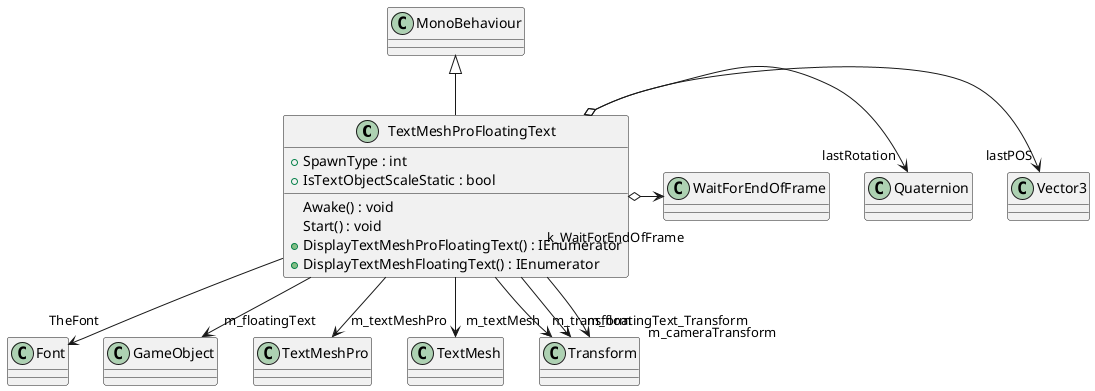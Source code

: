 @startuml
class TextMeshProFloatingText {
    + SpawnType : int
    + IsTextObjectScaleStatic : bool
    Awake() : void
    Start() : void
    + DisplayTextMeshProFloatingText() : IEnumerator
    + DisplayTextMeshFloatingText() : IEnumerator
}
MonoBehaviour <|-- TextMeshProFloatingText
TextMeshProFloatingText --> "TheFont" Font
TextMeshProFloatingText --> "m_floatingText" GameObject
TextMeshProFloatingText --> "m_textMeshPro" TextMeshPro
TextMeshProFloatingText --> "m_textMesh" TextMesh
TextMeshProFloatingText --> "m_transform" Transform
TextMeshProFloatingText --> "m_floatingText_Transform" Transform
TextMeshProFloatingText --> "m_cameraTransform" Transform
TextMeshProFloatingText o-> "lastPOS" Vector3
TextMeshProFloatingText o-> "lastRotation" Quaternion
TextMeshProFloatingText o-> "k_WaitForEndOfFrame" WaitForEndOfFrame
@enduml
